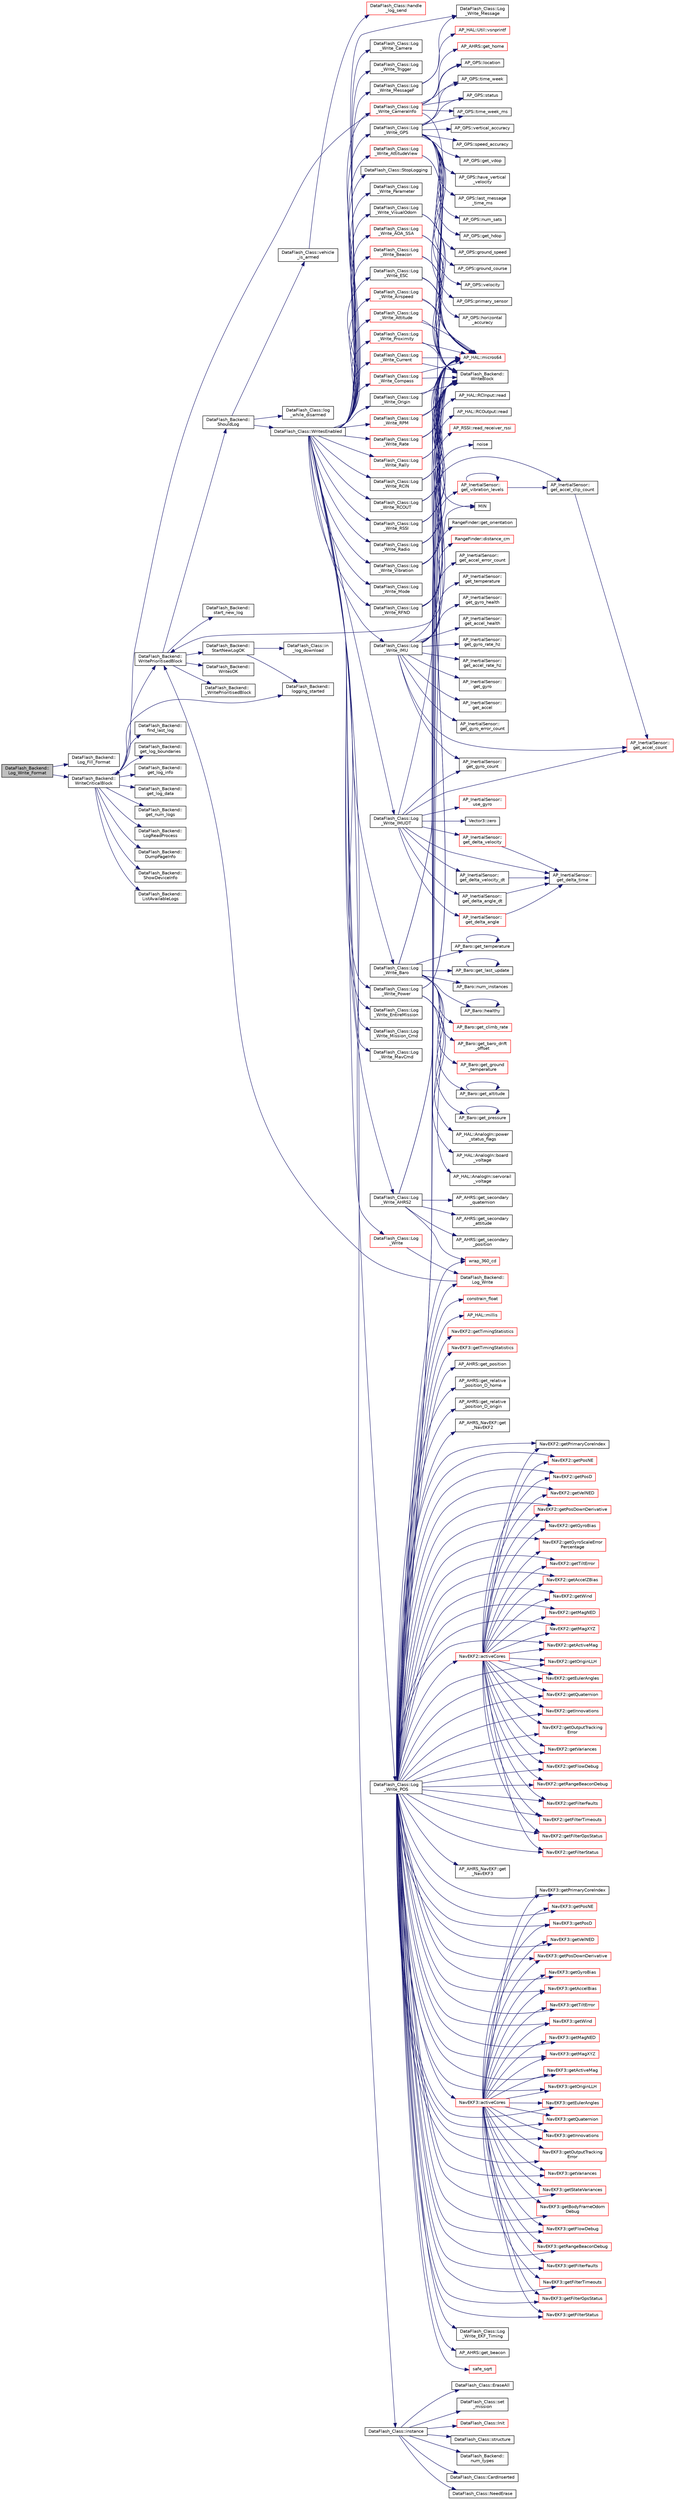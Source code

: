 digraph "DataFlash_Backend::Log_Write_Format"
{
 // INTERACTIVE_SVG=YES
  edge [fontname="Helvetica",fontsize="10",labelfontname="Helvetica",labelfontsize="10"];
  node [fontname="Helvetica",fontsize="10",shape=record];
  rankdir="LR";
  Node1 [label="DataFlash_Backend::\lLog_Write_Format",height=0.2,width=0.4,color="black", fillcolor="grey75", style="filled", fontcolor="black"];
  Node1 -> Node2 [color="midnightblue",fontsize="10",style="solid",fontname="Helvetica"];
  Node2 [label="DataFlash_Backend::\lLog_Fill_Format",height=0.2,width=0.4,color="black", fillcolor="white", style="filled",URL="$classDataFlash__Backend.html#a7078443c13464225a9368f782451ea1f"];
  Node1 -> Node3 [color="midnightblue",fontsize="10",style="solid",fontname="Helvetica"];
  Node3 [label="DataFlash_Backend::\lWriteCriticalBlock",height=0.2,width=0.4,color="black", fillcolor="white", style="filled",URL="$classDataFlash__Backend.html#a5be0a9e566b2b525659756204c3353b7"];
  Node3 -> Node4 [color="midnightblue",fontsize="10",style="solid",fontname="Helvetica"];
  Node4 [label="DataFlash_Backend::\lWritePrioritisedBlock",height=0.2,width=0.4,color="black", fillcolor="white", style="filled",URL="$classDataFlash__Backend.html#a70bd07e118265442caab0d742cb06abc"];
  Node4 -> Node5 [color="midnightblue",fontsize="10",style="solid",fontname="Helvetica"];
  Node5 [label="DataFlash_Backend::\lShouldLog",height=0.2,width=0.4,color="black", fillcolor="white", style="filled",URL="$classDataFlash__Backend.html#ae29c274eff677e46bb9e404656194789"];
  Node5 -> Node6 [color="midnightblue",fontsize="10",style="solid",fontname="Helvetica"];
  Node6 [label="DataFlash_Class::WritesEnabled",height=0.2,width=0.4,color="black", fillcolor="white", style="filled",URL="$classDataFlash__Class.html#a680528ccef337901407a125439e1f397"];
  Node6 -> Node7 [color="midnightblue",fontsize="10",style="solid",fontname="Helvetica"];
  Node7 [label="DataFlash_Class::StopLogging",height=0.2,width=0.4,color="black", fillcolor="white", style="filled",URL="$classDataFlash__Class.html#a538502933250cd0213a575101b1a127d"];
  Node6 -> Node8 [color="midnightblue",fontsize="10",style="solid",fontname="Helvetica"];
  Node8 [label="DataFlash_Class::Log\l_Write_Parameter",height=0.2,width=0.4,color="black", fillcolor="white", style="filled",URL="$classDataFlash__Class.html#a488ee9ba241f827fcb979dbccfdab76d"];
  Node6 -> Node9 [color="midnightblue",fontsize="10",style="solid",fontname="Helvetica"];
  Node9 [label="DataFlash_Class::Log\l_Write_GPS",height=0.2,width=0.4,color="black", fillcolor="white", style="filled",URL="$classDataFlash__Class.html#a8a9087dec83092f0ea67b6741ff9f32e"];
  Node9 -> Node10 [color="midnightblue",fontsize="10",style="solid",fontname="Helvetica"];
  Node10 [label="AP_HAL::micros64",height=0.2,width=0.4,color="red", fillcolor="white", style="filled",URL="$namespaceAP__HAL.html#a7aa0ce7625c9680e30ff4a99940907a5"];
  Node9 -> Node11 [color="midnightblue",fontsize="10",style="solid",fontname="Helvetica"];
  Node11 [label="AP_GPS::location",height=0.2,width=0.4,color="black", fillcolor="white", style="filled",URL="$classAP__GPS.html#a2ca8a9bad47faad1baeb09e124979022"];
  Node9 -> Node12 [color="midnightblue",fontsize="10",style="solid",fontname="Helvetica"];
  Node12 [label="AP_GPS::status",height=0.2,width=0.4,color="black", fillcolor="white", style="filled",URL="$classAP__GPS.html#a9093c8cf1d5a78ccd8677229bb314d37",tooltip="Query GPS status. "];
  Node9 -> Node13 [color="midnightblue",fontsize="10",style="solid",fontname="Helvetica"];
  Node13 [label="AP_GPS::time_week_ms",height=0.2,width=0.4,color="black", fillcolor="white", style="filled",URL="$classAP__GPS.html#a1a47dc3e414a9d83ff18fa849c538823"];
  Node9 -> Node14 [color="midnightblue",fontsize="10",style="solid",fontname="Helvetica"];
  Node14 [label="AP_GPS::time_week",height=0.2,width=0.4,color="black", fillcolor="white", style="filled",URL="$classAP__GPS.html#a0f232d5ff5d2e54ad7dc7a52ab16f207"];
  Node9 -> Node15 [color="midnightblue",fontsize="10",style="solid",fontname="Helvetica"];
  Node15 [label="AP_GPS::num_sats",height=0.2,width=0.4,color="black", fillcolor="white", style="filled",URL="$classAP__GPS.html#af74c8da8ab7394a33b0f0e64582d8648"];
  Node9 -> Node16 [color="midnightblue",fontsize="10",style="solid",fontname="Helvetica"];
  Node16 [label="AP_GPS::get_hdop",height=0.2,width=0.4,color="black", fillcolor="white", style="filled",URL="$classAP__GPS.html#ae70aabdca2602d0a8f12f3e7696b3c55"];
  Node9 -> Node17 [color="midnightblue",fontsize="10",style="solid",fontname="Helvetica"];
  Node17 [label="AP_GPS::ground_speed",height=0.2,width=0.4,color="black", fillcolor="white", style="filled",URL="$classAP__GPS.html#a426041563da447ec6e9cde1926a88fdb"];
  Node9 -> Node18 [color="midnightblue",fontsize="10",style="solid",fontname="Helvetica"];
  Node18 [label="AP_GPS::ground_course",height=0.2,width=0.4,color="black", fillcolor="white", style="filled",URL="$classAP__GPS.html#a5bff6fe60a8622eb35886fa413f9a249"];
  Node9 -> Node19 [color="midnightblue",fontsize="10",style="solid",fontname="Helvetica"];
  Node19 [label="AP_GPS::velocity",height=0.2,width=0.4,color="black", fillcolor="white", style="filled",URL="$classAP__GPS.html#a8b36acdc5098b3f77e28ec640b438fbd"];
  Node9 -> Node20 [color="midnightblue",fontsize="10",style="solid",fontname="Helvetica"];
  Node20 [label="AP_GPS::primary_sensor",height=0.2,width=0.4,color="black", fillcolor="white", style="filled",URL="$classAP__GPS.html#a8881e12793759a81dc52755a76d0cc98"];
  Node9 -> Node21 [color="midnightblue",fontsize="10",style="solid",fontname="Helvetica"];
  Node21 [label="DataFlash_Backend::\lWriteBlock",height=0.2,width=0.4,color="black", fillcolor="white", style="filled",URL="$classDataFlash__Backend.html#aed94b3ad1fd7333ddd7c2e20c3433d52"];
  Node21 -> Node4 [color="midnightblue",fontsize="10",style="solid",fontname="Helvetica"];
  Node9 -> Node22 [color="midnightblue",fontsize="10",style="solid",fontname="Helvetica"];
  Node22 [label="AP_GPS::horizontal\l_accuracy",height=0.2,width=0.4,color="black", fillcolor="white", style="filled",URL="$classAP__GPS.html#ab9667a2efe22a330232d6ba425c78364"];
  Node9 -> Node23 [color="midnightblue",fontsize="10",style="solid",fontname="Helvetica"];
  Node23 [label="AP_GPS::vertical_accuracy",height=0.2,width=0.4,color="black", fillcolor="white", style="filled",URL="$classAP__GPS.html#a8e6e1403d3e5d9856683739295a6b84f"];
  Node9 -> Node24 [color="midnightblue",fontsize="10",style="solid",fontname="Helvetica"];
  Node24 [label="AP_GPS::speed_accuracy",height=0.2,width=0.4,color="black", fillcolor="white", style="filled",URL="$classAP__GPS.html#ae23d76fc05fafc83e57d0c6a620b1567"];
  Node9 -> Node25 [color="midnightblue",fontsize="10",style="solid",fontname="Helvetica"];
  Node25 [label="AP_GPS::get_vdop",height=0.2,width=0.4,color="black", fillcolor="white", style="filled",URL="$classAP__GPS.html#a884e2d3e3896b651b56f2558475604ef"];
  Node9 -> Node26 [color="midnightblue",fontsize="10",style="solid",fontname="Helvetica"];
  Node26 [label="MIN",height=0.2,width=0.4,color="black", fillcolor="white", style="filled",URL="$AP__Math_8h.html#a6b187a3fa1e9f663e89175e7e8e213d6"];
  Node9 -> Node27 [color="midnightblue",fontsize="10",style="solid",fontname="Helvetica"];
  Node27 [label="AP_GPS::have_vertical\l_velocity",height=0.2,width=0.4,color="black", fillcolor="white", style="filled",URL="$classAP__GPS.html#ac7d2e0692095207a6ff19072dcac9ef6"];
  Node9 -> Node28 [color="midnightblue",fontsize="10",style="solid",fontname="Helvetica"];
  Node28 [label="AP_GPS::last_message\l_time_ms",height=0.2,width=0.4,color="black", fillcolor="white", style="filled",URL="$classAP__GPS.html#af701b15d8f8f1050e4acab57a867cf4b"];
  Node6 -> Node29 [color="midnightblue",fontsize="10",style="solid",fontname="Helvetica"];
  Node29 [label="DataFlash_Class::instance",height=0.2,width=0.4,color="black", fillcolor="white", style="filled",URL="$classDataFlash__Class.html#af898b7f68e05b5d2a6eaf53d2c178983"];
  Node29 -> Node30 [color="midnightblue",fontsize="10",style="solid",fontname="Helvetica"];
  Node30 [label="DataFlash_Class::set\l_mission",height=0.2,width=0.4,color="black", fillcolor="white", style="filled",URL="$classDataFlash__Class.html#a95bf3cac993c1ee326acc6447e99d875"];
  Node29 -> Node31 [color="midnightblue",fontsize="10",style="solid",fontname="Helvetica"];
  Node31 [label="DataFlash_Class::Init",height=0.2,width=0.4,color="red", fillcolor="white", style="filled",URL="$classDataFlash__Class.html#aabebe7ff9db07e2890274fceaa81b063"];
  Node29 -> Node32 [color="midnightblue",fontsize="10",style="solid",fontname="Helvetica"];
  Node32 [label="DataFlash_Class::structure",height=0.2,width=0.4,color="black", fillcolor="white", style="filled",URL="$classDataFlash__Class.html#a7ac0e748bbc5c6e72645bb6245257600"];
  Node29 -> Node33 [color="midnightblue",fontsize="10",style="solid",fontname="Helvetica"];
  Node33 [label="DataFlash_Backend::\lnum_types",height=0.2,width=0.4,color="black", fillcolor="white", style="filled",URL="$classDataFlash__Backend.html#a33e7a1703d68bd91ac6782bb10b209f8"];
  Node29 -> Node34 [color="midnightblue",fontsize="10",style="solid",fontname="Helvetica"];
  Node34 [label="DataFlash_Class::CardInserted",height=0.2,width=0.4,color="black", fillcolor="white", style="filled",URL="$classDataFlash__Class.html#a1d18bc15f196f1deb794f9ebd4878da8"];
  Node29 -> Node35 [color="midnightblue",fontsize="10",style="solid",fontname="Helvetica"];
  Node35 [label="DataFlash_Class::NeedErase",height=0.2,width=0.4,color="black", fillcolor="white", style="filled",URL="$classDataFlash__Class.html#a803c6dd673a2eaac58eea2012e57ea17"];
  Node29 -> Node36 [color="midnightblue",fontsize="10",style="solid",fontname="Helvetica"];
  Node36 [label="DataFlash_Class::EraseAll",height=0.2,width=0.4,color="black", fillcolor="white", style="filled",URL="$classDataFlash__Class.html#a53a4a975a3813e9f58ddaaa3b5865a4a"];
  Node6 -> Node37 [color="midnightblue",fontsize="10",style="solid",fontname="Helvetica"];
  Node37 [label="DataFlash_Class::Log\l_Write_RFND",height=0.2,width=0.4,color="black", fillcolor="white", style="filled",URL="$classDataFlash__Class.html#af0a21d8a256a8e1e6f9da5566cc5a168"];
  Node37 -> Node10 [color="midnightblue",fontsize="10",style="solid",fontname="Helvetica"];
  Node37 -> Node38 [color="midnightblue",fontsize="10",style="solid",fontname="Helvetica"];
  Node38 [label="RangeFinder::distance_cm",height=0.2,width=0.4,color="red", fillcolor="white", style="filled",URL="$classRangeFinder.html#a451a7507d534024c72faa2d1b734cb3c"];
  Node37 -> Node39 [color="midnightblue",fontsize="10",style="solid",fontname="Helvetica"];
  Node39 [label="RangeFinder::get_orientation",height=0.2,width=0.4,color="black", fillcolor="white", style="filled",URL="$classRangeFinder.html#a8726073396e842beb10cd0b851fa5521"];
  Node37 -> Node21 [color="midnightblue",fontsize="10",style="solid",fontname="Helvetica"];
  Node6 -> Node40 [color="midnightblue",fontsize="10",style="solid",fontname="Helvetica"];
  Node40 [label="DataFlash_Class::Log\l_Write_IMU",height=0.2,width=0.4,color="black", fillcolor="white", style="filled",URL="$classDataFlash__Class.html#a805d766e5347af5349e0979a2a07e452"];
  Node40 -> Node10 [color="midnightblue",fontsize="10",style="solid",fontname="Helvetica"];
  Node40 -> Node41 [color="midnightblue",fontsize="10",style="solid",fontname="Helvetica"];
  Node41 [label="AP_InertialSensor::\lget_gyro",height=0.2,width=0.4,color="black", fillcolor="white", style="filled",URL="$classAP__InertialSensor.html#a6df2d8ad956d4f375bdee541102f16af"];
  Node40 -> Node42 [color="midnightblue",fontsize="10",style="solid",fontname="Helvetica"];
  Node42 [label="AP_InertialSensor::\lget_accel",height=0.2,width=0.4,color="black", fillcolor="white", style="filled",URL="$classAP__InertialSensor.html#a0f63a4a0e6fc84d6ab9519bc4b254055"];
  Node40 -> Node43 [color="midnightblue",fontsize="10",style="solid",fontname="Helvetica"];
  Node43 [label="AP_InertialSensor::\lget_gyro_error_count",height=0.2,width=0.4,color="black", fillcolor="white", style="filled",URL="$classAP__InertialSensor.html#a0208b9ee617055ef5fccf3547fa79400"];
  Node40 -> Node44 [color="midnightblue",fontsize="10",style="solid",fontname="Helvetica"];
  Node44 [label="AP_InertialSensor::\lget_accel_error_count",height=0.2,width=0.4,color="black", fillcolor="white", style="filled",URL="$classAP__InertialSensor.html#a51a3b3e542f07bbbaea85df6f7c653bf"];
  Node40 -> Node45 [color="midnightblue",fontsize="10",style="solid",fontname="Helvetica"];
  Node45 [label="AP_InertialSensor::\lget_temperature",height=0.2,width=0.4,color="black", fillcolor="white", style="filled",URL="$classAP__InertialSensor.html#a837904ff9797073addb51f20cfefef19"];
  Node40 -> Node46 [color="midnightblue",fontsize="10",style="solid",fontname="Helvetica"];
  Node46 [label="AP_InertialSensor::\lget_gyro_health",height=0.2,width=0.4,color="black", fillcolor="white", style="filled",URL="$classAP__InertialSensor.html#abc8c1aea2c3bc58a05d8d9832a9d1194"];
  Node40 -> Node47 [color="midnightblue",fontsize="10",style="solid",fontname="Helvetica"];
  Node47 [label="AP_InertialSensor::\lget_accel_health",height=0.2,width=0.4,color="black", fillcolor="white", style="filled",URL="$classAP__InertialSensor.html#a2044e7b3804c73b4c393d3988351a96e"];
  Node40 -> Node48 [color="midnightblue",fontsize="10",style="solid",fontname="Helvetica"];
  Node48 [label="AP_InertialSensor::\lget_gyro_rate_hz",height=0.2,width=0.4,color="black", fillcolor="white", style="filled",URL="$classAP__InertialSensor.html#a72fab33b51df58de4d58450a30575522"];
  Node40 -> Node49 [color="midnightblue",fontsize="10",style="solid",fontname="Helvetica"];
  Node49 [label="AP_InertialSensor::\lget_accel_rate_hz",height=0.2,width=0.4,color="black", fillcolor="white", style="filled",URL="$classAP__InertialSensor.html#afa9b1004c306ba221deba79866d3388a"];
  Node40 -> Node21 [color="midnightblue",fontsize="10",style="solid",fontname="Helvetica"];
  Node40 -> Node50 [color="midnightblue",fontsize="10",style="solid",fontname="Helvetica"];
  Node50 [label="AP_InertialSensor::\lget_gyro_count",height=0.2,width=0.4,color="black", fillcolor="white", style="filled",URL="$classAP__InertialSensor.html#aef7fac4fe6ae817ed325f9e35735e94d"];
  Node40 -> Node51 [color="midnightblue",fontsize="10",style="solid",fontname="Helvetica"];
  Node51 [label="AP_InertialSensor::\lget_accel_count",height=0.2,width=0.4,color="red", fillcolor="white", style="filled",URL="$classAP__InertialSensor.html#ac57331a5046d45016ef900726e1be2fb"];
  Node6 -> Node52 [color="midnightblue",fontsize="10",style="solid",fontname="Helvetica"];
  Node52 [label="DataFlash_Class::Log\l_Write_IMUDT",height=0.2,width=0.4,color="black", fillcolor="white", style="filled",URL="$classDataFlash__Class.html#a5835f10f0f4c71618a3793d582b3a52a"];
  Node52 -> Node53 [color="midnightblue",fontsize="10",style="solid",fontname="Helvetica"];
  Node53 [label="AP_InertialSensor::\lget_delta_time",height=0.2,width=0.4,color="black", fillcolor="white", style="filled",URL="$classAP__InertialSensor.html#a7091792f55b39778157617b5e38e6075"];
  Node52 -> Node54 [color="midnightblue",fontsize="10",style="solid",fontname="Helvetica"];
  Node54 [label="AP_InertialSensor::\lget_delta_velocity_dt",height=0.2,width=0.4,color="black", fillcolor="white", style="filled",URL="$classAP__InertialSensor.html#ad22e8ed9b13a093d5cf3a2a420522b3b"];
  Node54 -> Node53 [color="midnightblue",fontsize="10",style="solid",fontname="Helvetica"];
  Node52 -> Node55 [color="midnightblue",fontsize="10",style="solid",fontname="Helvetica"];
  Node55 [label="AP_InertialSensor::\lget_delta_angle_dt",height=0.2,width=0.4,color="black", fillcolor="white", style="filled",URL="$classAP__InertialSensor.html#aa0f163df261837af5bfe71c3ad0cee6c"];
  Node55 -> Node53 [color="midnightblue",fontsize="10",style="solid",fontname="Helvetica"];
  Node52 -> Node56 [color="midnightblue",fontsize="10",style="solid",fontname="Helvetica"];
  Node56 [label="AP_InertialSensor::\lget_delta_angle",height=0.2,width=0.4,color="red", fillcolor="white", style="filled",URL="$classAP__InertialSensor.html#a3be069418436a7fc7a9f87c2b8b34730"];
  Node56 -> Node53 [color="midnightblue",fontsize="10",style="solid",fontname="Helvetica"];
  Node52 -> Node57 [color="midnightblue",fontsize="10",style="solid",fontname="Helvetica"];
  Node57 [label="AP_InertialSensor::\lget_delta_velocity",height=0.2,width=0.4,color="red", fillcolor="white", style="filled",URL="$classAP__InertialSensor.html#ae29959984a5cbda37ebfce599f89ef73"];
  Node57 -> Node53 [color="midnightblue",fontsize="10",style="solid",fontname="Helvetica"];
  Node52 -> Node21 [color="midnightblue",fontsize="10",style="solid",fontname="Helvetica"];
  Node52 -> Node50 [color="midnightblue",fontsize="10",style="solid",fontname="Helvetica"];
  Node52 -> Node51 [color="midnightblue",fontsize="10",style="solid",fontname="Helvetica"];
  Node52 -> Node58 [color="midnightblue",fontsize="10",style="solid",fontname="Helvetica"];
  Node58 [label="AP_InertialSensor::\luse_gyro",height=0.2,width=0.4,color="red", fillcolor="white", style="filled",URL="$classAP__InertialSensor.html#a9e282c96973585fd9d22973a751fdf03"];
  Node52 -> Node59 [color="midnightblue",fontsize="10",style="solid",fontname="Helvetica"];
  Node59 [label="Vector3::zero",height=0.2,width=0.4,color="black", fillcolor="white", style="filled",URL="$classVector3.html#adf1769d5ee5df2f8585df2f540fa5efe"];
  Node6 -> Node60 [color="midnightblue",fontsize="10",style="solid",fontname="Helvetica"];
  Node60 [label="DataFlash_Class::Log\l_Write_Vibration",height=0.2,width=0.4,color="black", fillcolor="white", style="filled",URL="$classDataFlash__Class.html#af3e28f802f9d4f6be01a5283ada628fe"];
  Node60 -> Node10 [color="midnightblue",fontsize="10",style="solid",fontname="Helvetica"];
  Node60 -> Node61 [color="midnightblue",fontsize="10",style="solid",fontname="Helvetica"];
  Node61 [label="AP_InertialSensor::\lget_vibration_levels",height=0.2,width=0.4,color="red", fillcolor="white", style="filled",URL="$classAP__InertialSensor.html#aa781aa6c6244eac9da3f144cb81b3213"];
  Node61 -> Node61 [color="midnightblue",fontsize="10",style="solid",fontname="Helvetica"];
  Node61 -> Node62 [color="midnightblue",fontsize="10",style="solid",fontname="Helvetica"];
  Node62 [label="AP_InertialSensor::\lget_accel_clip_count",height=0.2,width=0.4,color="black", fillcolor="white", style="filled",URL="$classAP__InertialSensor.html#aa670f13835339cc000af447c6be5c4b1"];
  Node62 -> Node51 [color="midnightblue",fontsize="10",style="solid",fontname="Helvetica"];
  Node60 -> Node62 [color="midnightblue",fontsize="10",style="solid",fontname="Helvetica"];
  Node60 -> Node21 [color="midnightblue",fontsize="10",style="solid",fontname="Helvetica"];
  Node6 -> Node63 [color="midnightblue",fontsize="10",style="solid",fontname="Helvetica"];
  Node63 [label="DataFlash_Class::Log\l_Write_RCIN",height=0.2,width=0.4,color="black", fillcolor="white", style="filled",URL="$classDataFlash__Class.html#ae3cb0f9ab8db6bcced3f504a2a767081"];
  Node63 -> Node10 [color="midnightblue",fontsize="10",style="solid",fontname="Helvetica"];
  Node63 -> Node64 [color="midnightblue",fontsize="10",style="solid",fontname="Helvetica"];
  Node64 [label="AP_HAL::RCInput::read",height=0.2,width=0.4,color="black", fillcolor="white", style="filled",URL="$classAP__HAL_1_1RCInput.html#a078fd7e6d2e6a899009ec674a8e03498"];
  Node63 -> Node21 [color="midnightblue",fontsize="10",style="solid",fontname="Helvetica"];
  Node6 -> Node65 [color="midnightblue",fontsize="10",style="solid",fontname="Helvetica"];
  Node65 [label="DataFlash_Class::Log\l_Write_RCOUT",height=0.2,width=0.4,color="black", fillcolor="white", style="filled",URL="$classDataFlash__Class.html#a365196ae7546b5065934ffbdb91066e5"];
  Node65 -> Node10 [color="midnightblue",fontsize="10",style="solid",fontname="Helvetica"];
  Node65 -> Node66 [color="midnightblue",fontsize="10",style="solid",fontname="Helvetica"];
  Node66 [label="AP_HAL::RCOutput::read",height=0.2,width=0.4,color="black", fillcolor="white", style="filled",URL="$classAP__HAL_1_1RCOutput.html#a420a3b2ebf1216aa2dea1563225bb70f"];
  Node65 -> Node21 [color="midnightblue",fontsize="10",style="solid",fontname="Helvetica"];
  Node6 -> Node67 [color="midnightblue",fontsize="10",style="solid",fontname="Helvetica"];
  Node67 [label="DataFlash_Class::Log\l_Write_RSSI",height=0.2,width=0.4,color="black", fillcolor="white", style="filled",URL="$classDataFlash__Class.html#ab89b9493bafe090db104589de9bc100c"];
  Node67 -> Node10 [color="midnightblue",fontsize="10",style="solid",fontname="Helvetica"];
  Node67 -> Node68 [color="midnightblue",fontsize="10",style="solid",fontname="Helvetica"];
  Node68 [label="AP_RSSI::read_receiver_rssi",height=0.2,width=0.4,color="red", fillcolor="white", style="filled",URL="$classAP__RSSI.html#aaf433294279d2da28157c6036faee2fa"];
  Node67 -> Node21 [color="midnightblue",fontsize="10",style="solid",fontname="Helvetica"];
  Node6 -> Node69 [color="midnightblue",fontsize="10",style="solid",fontname="Helvetica"];
  Node69 [label="DataFlash_Class::Log\l_Write_Baro",height=0.2,width=0.4,color="black", fillcolor="white", style="filled",URL="$classDataFlash__Class.html#a4a12c2f2025e0a63d6ec85602857d0cb"];
  Node69 -> Node10 [color="midnightblue",fontsize="10",style="solid",fontname="Helvetica"];
  Node69 -> Node70 [color="midnightblue",fontsize="10",style="solid",fontname="Helvetica"];
  Node70 [label="AP_Baro::get_climb_rate",height=0.2,width=0.4,color="red", fillcolor="white", style="filled",URL="$classAP__Baro.html#afd63ca7ecadb313c2217bd9f7e6a7b42"];
  Node69 -> Node71 [color="midnightblue",fontsize="10",style="solid",fontname="Helvetica"];
  Node71 [label="AP_Baro::get_baro_drift\l_offset",height=0.2,width=0.4,color="red", fillcolor="white", style="filled",URL="$classAP__Baro.html#a79bff5f0fdc6e8f6f0f801e829179ad7"];
  Node69 -> Node72 [color="midnightblue",fontsize="10",style="solid",fontname="Helvetica"];
  Node72 [label="AP_Baro::get_ground\l_temperature",height=0.2,width=0.4,color="red", fillcolor="white", style="filled",URL="$classAP__Baro.html#a56e804f0994a7fa0bb295735002c928e"];
  Node69 -> Node73 [color="midnightblue",fontsize="10",style="solid",fontname="Helvetica"];
  Node73 [label="AP_Baro::get_altitude",height=0.2,width=0.4,color="black", fillcolor="white", style="filled",URL="$classAP__Baro.html#a984b4dbc11e276e832467253590da933"];
  Node73 -> Node73 [color="midnightblue",fontsize="10",style="solid",fontname="Helvetica"];
  Node69 -> Node74 [color="midnightblue",fontsize="10",style="solid",fontname="Helvetica"];
  Node74 [label="AP_Baro::get_pressure",height=0.2,width=0.4,color="black", fillcolor="white", style="filled",URL="$classAP__Baro.html#aafa0e900262503f0ba84d4cadcf888d7"];
  Node74 -> Node74 [color="midnightblue",fontsize="10",style="solid",fontname="Helvetica"];
  Node69 -> Node75 [color="midnightblue",fontsize="10",style="solid",fontname="Helvetica"];
  Node75 [label="AP_Baro::get_temperature",height=0.2,width=0.4,color="black", fillcolor="white", style="filled",URL="$classAP__Baro.html#a08986d0a15b5b74601f505c9ffb258c2"];
  Node75 -> Node75 [color="midnightblue",fontsize="10",style="solid",fontname="Helvetica"];
  Node69 -> Node76 [color="midnightblue",fontsize="10",style="solid",fontname="Helvetica"];
  Node76 [label="AP_Baro::get_last_update",height=0.2,width=0.4,color="black", fillcolor="white", style="filled",URL="$classAP__Baro.html#aae5b3ae28aca807eb20b722a04685061"];
  Node76 -> Node76 [color="midnightblue",fontsize="10",style="solid",fontname="Helvetica"];
  Node69 -> Node21 [color="midnightblue",fontsize="10",style="solid",fontname="Helvetica"];
  Node69 -> Node77 [color="midnightblue",fontsize="10",style="solid",fontname="Helvetica"];
  Node77 [label="AP_Baro::num_instances",height=0.2,width=0.4,color="black", fillcolor="white", style="filled",URL="$classAP__Baro.html#a1f7196f34a53cd91adbf7f905c7f7244"];
  Node69 -> Node78 [color="midnightblue",fontsize="10",style="solid",fontname="Helvetica"];
  Node78 [label="AP_Baro::healthy",height=0.2,width=0.4,color="black", fillcolor="white", style="filled",URL="$classAP__Baro.html#afdb3b202976bb59dfcc20e6d799029e0"];
  Node78 -> Node78 [color="midnightblue",fontsize="10",style="solid",fontname="Helvetica"];
  Node6 -> Node79 [color="midnightblue",fontsize="10",style="solid",fontname="Helvetica"];
  Node79 [label="DataFlash_Class::Log\l_Write_Power",height=0.2,width=0.4,color="black", fillcolor="white", style="filled",URL="$classDataFlash__Class.html#a0244745bcbf21252169dbca26be44557"];
  Node79 -> Node10 [color="midnightblue",fontsize="10",style="solid",fontname="Helvetica"];
  Node79 -> Node80 [color="midnightblue",fontsize="10",style="solid",fontname="Helvetica"];
  Node80 [label="AP_HAL::AnalogIn::board\l_voltage",height=0.2,width=0.4,color="black", fillcolor="white", style="filled",URL="$classAP__HAL_1_1AnalogIn.html#a84c87bc57f06182afc85725cafe22698"];
  Node79 -> Node81 [color="midnightblue",fontsize="10",style="solid",fontname="Helvetica"];
  Node81 [label="AP_HAL::AnalogIn::servorail\l_voltage",height=0.2,width=0.4,color="black", fillcolor="white", style="filled",URL="$classAP__HAL_1_1AnalogIn.html#aec5bbeb075072b2cc35d2301236c7f45"];
  Node79 -> Node82 [color="midnightblue",fontsize="10",style="solid",fontname="Helvetica"];
  Node82 [label="AP_HAL::AnalogIn::power\l_status_flags",height=0.2,width=0.4,color="black", fillcolor="white", style="filled",URL="$classAP__HAL_1_1AnalogIn.html#ab607b3cdb6819195a05f728589ffaf29"];
  Node79 -> Node21 [color="midnightblue",fontsize="10",style="solid",fontname="Helvetica"];
  Node6 -> Node83 [color="midnightblue",fontsize="10",style="solid",fontname="Helvetica"];
  Node83 [label="DataFlash_Class::Log\l_Write_AHRS2",height=0.2,width=0.4,color="black", fillcolor="white", style="filled",URL="$classDataFlash__Class.html#ad81bca014959c6b0a6714ea0d83c409f"];
  Node83 -> Node84 [color="midnightblue",fontsize="10",style="solid",fontname="Helvetica"];
  Node84 [label="AP_AHRS::get_secondary\l_attitude",height=0.2,width=0.4,color="black", fillcolor="white", style="filled",URL="$classAP__AHRS.html#ab58e7d00d7e434949abca436144b58e4"];
  Node83 -> Node85 [color="midnightblue",fontsize="10",style="solid",fontname="Helvetica"];
  Node85 [label="AP_AHRS::get_secondary\l_position",height=0.2,width=0.4,color="black", fillcolor="white", style="filled",URL="$classAP__AHRS.html#aec9ab602135d16cd05aa0376842d2779"];
  Node83 -> Node86 [color="midnightblue",fontsize="10",style="solid",fontname="Helvetica"];
  Node86 [label="AP_AHRS::get_secondary\l_quaternion",height=0.2,width=0.4,color="black", fillcolor="white", style="filled",URL="$classAP__AHRS.html#adb89959d03d2917f5d12365f1c60f013"];
  Node83 -> Node10 [color="midnightblue",fontsize="10",style="solid",fontname="Helvetica"];
  Node83 -> Node87 [color="midnightblue",fontsize="10",style="solid",fontname="Helvetica"];
  Node87 [label="wrap_360_cd",height=0.2,width=0.4,color="red", fillcolor="white", style="filled",URL="$AP__Math_8cpp.html#a7be6cecc012fbd1984f4c6c19ffd6997"];
  Node83 -> Node21 [color="midnightblue",fontsize="10",style="solid",fontname="Helvetica"];
  Node6 -> Node88 [color="midnightblue",fontsize="10",style="solid",fontname="Helvetica"];
  Node88 [label="DataFlash_Class::Log\l_Write_POS",height=0.2,width=0.4,color="black", fillcolor="white", style="filled",URL="$classDataFlash__Class.html#a46e58faaa53c44516433f6bb7bde4163"];
  Node88 -> Node89 [color="midnightblue",fontsize="10",style="solid",fontname="Helvetica"];
  Node89 [label="AP_AHRS::get_position",height=0.2,width=0.4,color="black", fillcolor="white", style="filled",URL="$classAP__AHRS.html#a861802533d7f8a91efc39425ac9c724f"];
  Node88 -> Node90 [color="midnightblue",fontsize="10",style="solid",fontname="Helvetica"];
  Node90 [label="AP_AHRS::get_relative\l_position_D_home",height=0.2,width=0.4,color="black", fillcolor="white", style="filled",URL="$classAP__AHRS.html#a6573f5db06887fb66661ecb18e03ec3f"];
  Node88 -> Node10 [color="midnightblue",fontsize="10",style="solid",fontname="Helvetica"];
  Node88 -> Node91 [color="midnightblue",fontsize="10",style="solid",fontname="Helvetica"];
  Node91 [label="AP_AHRS::get_relative\l_position_D_origin",height=0.2,width=0.4,color="black", fillcolor="white", style="filled",URL="$classAP__AHRS.html#a7bb6ba1d4bb531e1ca4d1a75b9ae1027"];
  Node88 -> Node21 [color="midnightblue",fontsize="10",style="solid",fontname="Helvetica"];
  Node88 -> Node92 [color="midnightblue",fontsize="10",style="solid",fontname="Helvetica"];
  Node92 [label="AP_AHRS_NavEKF::get\l_NavEKF2",height=0.2,width=0.4,color="black", fillcolor="white", style="filled",URL="$classAP__AHRS__NavEKF.html#a0e711184b609f06fc54ef26b55e091df"];
  Node88 -> Node93 [color="midnightblue",fontsize="10",style="solid",fontname="Helvetica"];
  Node93 [label="NavEKF2::activeCores",height=0.2,width=0.4,color="red", fillcolor="white", style="filled",URL="$classNavEKF2.html#ab18af2714c15fcf190493c01e2a28c73"];
  Node93 -> Node94 [color="midnightblue",fontsize="10",style="solid",fontname="Helvetica"];
  Node94 [label="NavEKF2::getPrimaryCoreIndex",height=0.2,width=0.4,color="black", fillcolor="white", style="filled",URL="$classNavEKF2.html#afab73b19f47bee487fae422d30f26343"];
  Node93 -> Node95 [color="midnightblue",fontsize="10",style="solid",fontname="Helvetica"];
  Node95 [label="NavEKF2::getPosNE",height=0.2,width=0.4,color="red", fillcolor="white", style="filled",URL="$classNavEKF2.html#a16682c6a2edc6c3cfa02f9eef5be9781"];
  Node93 -> Node96 [color="midnightblue",fontsize="10",style="solid",fontname="Helvetica"];
  Node96 [label="NavEKF2::getPosD",height=0.2,width=0.4,color="red", fillcolor="white", style="filled",URL="$classNavEKF2.html#ad90285ebc4c7ca7867be55a6514b0bfa"];
  Node93 -> Node97 [color="midnightblue",fontsize="10",style="solid",fontname="Helvetica"];
  Node97 [label="NavEKF2::getVelNED",height=0.2,width=0.4,color="red", fillcolor="white", style="filled",URL="$classNavEKF2.html#a58f7f42aac73c0c8c024431206b14d83"];
  Node93 -> Node98 [color="midnightblue",fontsize="10",style="solid",fontname="Helvetica"];
  Node98 [label="NavEKF2::getPosDownDerivative",height=0.2,width=0.4,color="red", fillcolor="white", style="filled",URL="$classNavEKF2.html#a6229eb9ef919d4eb7ea6c421f1cfc36e"];
  Node93 -> Node99 [color="midnightblue",fontsize="10",style="solid",fontname="Helvetica"];
  Node99 [label="NavEKF2::getGyroBias",height=0.2,width=0.4,color="red", fillcolor="white", style="filled",URL="$classNavEKF2.html#a56f0085fc519aa986b04fd2cf09ed25e"];
  Node93 -> Node100 [color="midnightblue",fontsize="10",style="solid",fontname="Helvetica"];
  Node100 [label="NavEKF2::getGyroScaleError\lPercentage",height=0.2,width=0.4,color="red", fillcolor="white", style="filled",URL="$classNavEKF2.html#a0e49c1617cc78b90b6243ed508f9fcce"];
  Node93 -> Node101 [color="midnightblue",fontsize="10",style="solid",fontname="Helvetica"];
  Node101 [label="NavEKF2::getTiltError",height=0.2,width=0.4,color="red", fillcolor="white", style="filled",URL="$classNavEKF2.html#a4a7f14fc81b4001b52f1bee1adf438a7"];
  Node93 -> Node102 [color="midnightblue",fontsize="10",style="solid",fontname="Helvetica"];
  Node102 [label="NavEKF2::getAccelZBias",height=0.2,width=0.4,color="red", fillcolor="white", style="filled",URL="$classNavEKF2.html#ad5d377870488b3291accdbebc5eeef8f"];
  Node93 -> Node103 [color="midnightblue",fontsize="10",style="solid",fontname="Helvetica"];
  Node103 [label="NavEKF2::getWind",height=0.2,width=0.4,color="red", fillcolor="white", style="filled",URL="$classNavEKF2.html#a026de346584f4c318c722e6c03b1d07a"];
  Node93 -> Node104 [color="midnightblue",fontsize="10",style="solid",fontname="Helvetica"];
  Node104 [label="NavEKF2::getMagNED",height=0.2,width=0.4,color="red", fillcolor="white", style="filled",URL="$classNavEKF2.html#ad0579e6fa97a5ab18d720e4ed9fb53e2"];
  Node93 -> Node105 [color="midnightblue",fontsize="10",style="solid",fontname="Helvetica"];
  Node105 [label="NavEKF2::getMagXYZ",height=0.2,width=0.4,color="red", fillcolor="white", style="filled",URL="$classNavEKF2.html#a9c0a90c87c90740026c7d5020a4fde19"];
  Node93 -> Node106 [color="midnightblue",fontsize="10",style="solid",fontname="Helvetica"];
  Node106 [label="NavEKF2::getActiveMag",height=0.2,width=0.4,color="red", fillcolor="white", style="filled",URL="$classNavEKF2.html#ae2aa67888e2420e7f8ccdbf3dbb7e1de"];
  Node93 -> Node107 [color="midnightblue",fontsize="10",style="solid",fontname="Helvetica"];
  Node107 [label="NavEKF2::getOriginLLH",height=0.2,width=0.4,color="red", fillcolor="white", style="filled",URL="$classNavEKF2.html#a3ca4f95954622760541df4ee9bf1b12c"];
  Node93 -> Node108 [color="midnightblue",fontsize="10",style="solid",fontname="Helvetica"];
  Node108 [label="NavEKF2::getEulerAngles",height=0.2,width=0.4,color="red", fillcolor="white", style="filled",URL="$classNavEKF2.html#a858ab65324897c262c5aa0bf602567d3"];
  Node93 -> Node109 [color="midnightblue",fontsize="10",style="solid",fontname="Helvetica"];
  Node109 [label="NavEKF2::getQuaternion",height=0.2,width=0.4,color="red", fillcolor="white", style="filled",URL="$classNavEKF2.html#af6e0b761da4675d5499d667fa25bec06"];
  Node93 -> Node110 [color="midnightblue",fontsize="10",style="solid",fontname="Helvetica"];
  Node110 [label="NavEKF2::getInnovations",height=0.2,width=0.4,color="red", fillcolor="white", style="filled",URL="$classNavEKF2.html#aa009f588d11bca7a730e3e15194670ed"];
  Node93 -> Node111 [color="midnightblue",fontsize="10",style="solid",fontname="Helvetica"];
  Node111 [label="NavEKF2::getOutputTracking\lError",height=0.2,width=0.4,color="red", fillcolor="white", style="filled",URL="$classNavEKF2.html#ad55569b6a7bdbcf8ae84bc440669b634"];
  Node93 -> Node112 [color="midnightblue",fontsize="10",style="solid",fontname="Helvetica"];
  Node112 [label="NavEKF2::getVariances",height=0.2,width=0.4,color="red", fillcolor="white", style="filled",URL="$classNavEKF2.html#a872fc177467099722a3290b1d85a18e7"];
  Node93 -> Node113 [color="midnightblue",fontsize="10",style="solid",fontname="Helvetica"];
  Node113 [label="NavEKF2::getFlowDebug",height=0.2,width=0.4,color="red", fillcolor="white", style="filled",URL="$classNavEKF2.html#a33cd11b284c0800991b1064b3825e2b1"];
  Node93 -> Node114 [color="midnightblue",fontsize="10",style="solid",fontname="Helvetica"];
  Node114 [label="NavEKF2::getRangeBeaconDebug",height=0.2,width=0.4,color="red", fillcolor="white", style="filled",URL="$classNavEKF2.html#a47d80d0a8b5e4e48f4a5a9fac458a40b"];
  Node93 -> Node115 [color="midnightblue",fontsize="10",style="solid",fontname="Helvetica"];
  Node115 [label="NavEKF2::getFilterFaults",height=0.2,width=0.4,color="red", fillcolor="white", style="filled",URL="$classNavEKF2.html#a5487438f423c678c7c380afec90bd110"];
  Node93 -> Node116 [color="midnightblue",fontsize="10",style="solid",fontname="Helvetica"];
  Node116 [label="NavEKF2::getFilterTimeouts",height=0.2,width=0.4,color="red", fillcolor="white", style="filled",URL="$classNavEKF2.html#a06204ae54b2c1ed35fa95be246cc13ae"];
  Node93 -> Node117 [color="midnightblue",fontsize="10",style="solid",fontname="Helvetica"];
  Node117 [label="NavEKF2::getFilterGpsStatus",height=0.2,width=0.4,color="red", fillcolor="white", style="filled",URL="$classNavEKF2.html#a864e894266e9674d06a10e2b23acdd96"];
  Node93 -> Node118 [color="midnightblue",fontsize="10",style="solid",fontname="Helvetica"];
  Node118 [label="NavEKF2::getFilterStatus",height=0.2,width=0.4,color="red", fillcolor="white", style="filled",URL="$classNavEKF2.html#a6610c805914973387b9f6d50546ad9f9"];
  Node88 -> Node119 [color="midnightblue",fontsize="10",style="solid",fontname="Helvetica"];
  Node119 [label="AP_AHRS_NavEKF::get\l_NavEKF3",height=0.2,width=0.4,color="black", fillcolor="white", style="filled",URL="$classAP__AHRS__NavEKF.html#ad7f83e300e2e2275671e86054517b28e"];
  Node88 -> Node120 [color="midnightblue",fontsize="10",style="solid",fontname="Helvetica"];
  Node120 [label="NavEKF3::activeCores",height=0.2,width=0.4,color="red", fillcolor="white", style="filled",URL="$classNavEKF3.html#a3e1f50ad977a17222fcd7a6851b0f2ec"];
  Node120 -> Node121 [color="midnightblue",fontsize="10",style="solid",fontname="Helvetica"];
  Node121 [label="NavEKF3::getPrimaryCoreIndex",height=0.2,width=0.4,color="black", fillcolor="white", style="filled",URL="$classNavEKF3.html#a71a4a913aafe41303ffd7a15408825d4"];
  Node120 -> Node122 [color="midnightblue",fontsize="10",style="solid",fontname="Helvetica"];
  Node122 [label="NavEKF3::getPosNE",height=0.2,width=0.4,color="red", fillcolor="white", style="filled",URL="$classNavEKF3.html#a77e032eb6ff162f84d326f5a083b3a21"];
  Node120 -> Node123 [color="midnightblue",fontsize="10",style="solid",fontname="Helvetica"];
  Node123 [label="NavEKF3::getPosD",height=0.2,width=0.4,color="red", fillcolor="white", style="filled",URL="$classNavEKF3.html#a7a1cbc96735534f3baf1e68218156076"];
  Node120 -> Node124 [color="midnightblue",fontsize="10",style="solid",fontname="Helvetica"];
  Node124 [label="NavEKF3::getVelNED",height=0.2,width=0.4,color="red", fillcolor="white", style="filled",URL="$classNavEKF3.html#a5b7eef379fb98c18080c89e5fa24e21c"];
  Node120 -> Node125 [color="midnightblue",fontsize="10",style="solid",fontname="Helvetica"];
  Node125 [label="NavEKF3::getPosDownDerivative",height=0.2,width=0.4,color="red", fillcolor="white", style="filled",URL="$classNavEKF3.html#a32ac87c6b871b04e5c9cb7e4b171786f"];
  Node120 -> Node126 [color="midnightblue",fontsize="10",style="solid",fontname="Helvetica"];
  Node126 [label="NavEKF3::getGyroBias",height=0.2,width=0.4,color="red", fillcolor="white", style="filled",URL="$classNavEKF3.html#ad70a2e407bb322b2eb0ff549e4b0eb7f"];
  Node120 -> Node127 [color="midnightblue",fontsize="10",style="solid",fontname="Helvetica"];
  Node127 [label="NavEKF3::getAccelBias",height=0.2,width=0.4,color="red", fillcolor="white", style="filled",URL="$classNavEKF3.html#ac13c787e70d7fc07c3deec9e60e39e92"];
  Node120 -> Node128 [color="midnightblue",fontsize="10",style="solid",fontname="Helvetica"];
  Node128 [label="NavEKF3::getTiltError",height=0.2,width=0.4,color="red", fillcolor="white", style="filled",URL="$classNavEKF3.html#adeab4a6e7a49e2efd9abfe7373b8bc4f"];
  Node120 -> Node129 [color="midnightblue",fontsize="10",style="solid",fontname="Helvetica"];
  Node129 [label="NavEKF3::getWind",height=0.2,width=0.4,color="red", fillcolor="white", style="filled",URL="$classNavEKF3.html#a59f9e98bba0c7bd4bfcba047c59c9d17"];
  Node120 -> Node130 [color="midnightblue",fontsize="10",style="solid",fontname="Helvetica"];
  Node130 [label="NavEKF3::getMagNED",height=0.2,width=0.4,color="red", fillcolor="white", style="filled",URL="$classNavEKF3.html#a81e93b244390d974c96e14e9c4dcda81"];
  Node120 -> Node131 [color="midnightblue",fontsize="10",style="solid",fontname="Helvetica"];
  Node131 [label="NavEKF3::getMagXYZ",height=0.2,width=0.4,color="red", fillcolor="white", style="filled",URL="$classNavEKF3.html#ac08645714eb8a641cb3304b3ffdb5cfb"];
  Node120 -> Node132 [color="midnightblue",fontsize="10",style="solid",fontname="Helvetica"];
  Node132 [label="NavEKF3::getActiveMag",height=0.2,width=0.4,color="red", fillcolor="white", style="filled",URL="$classNavEKF3.html#abc630886dbb9a28d7befe4dffe40e813"];
  Node120 -> Node133 [color="midnightblue",fontsize="10",style="solid",fontname="Helvetica"];
  Node133 [label="NavEKF3::getOriginLLH",height=0.2,width=0.4,color="red", fillcolor="white", style="filled",URL="$classNavEKF3.html#af8ef515efb2e3a0f23ffc105e3d52382"];
  Node120 -> Node134 [color="midnightblue",fontsize="10",style="solid",fontname="Helvetica"];
  Node134 [label="NavEKF3::getEulerAngles",height=0.2,width=0.4,color="red", fillcolor="white", style="filled",URL="$classNavEKF3.html#ac85c1cfeb37f81929f981b6e6c4ac5b0"];
  Node120 -> Node135 [color="midnightblue",fontsize="10",style="solid",fontname="Helvetica"];
  Node135 [label="NavEKF3::getQuaternion",height=0.2,width=0.4,color="red", fillcolor="white", style="filled",URL="$classNavEKF3.html#a4a3e8337ce19a2426b716f4e66ea844c"];
  Node120 -> Node136 [color="midnightblue",fontsize="10",style="solid",fontname="Helvetica"];
  Node136 [label="NavEKF3::getInnovations",height=0.2,width=0.4,color="red", fillcolor="white", style="filled",URL="$classNavEKF3.html#a2548751a4fc59152f794c2c3109acb59"];
  Node120 -> Node137 [color="midnightblue",fontsize="10",style="solid",fontname="Helvetica"];
  Node137 [label="NavEKF3::getOutputTracking\lError",height=0.2,width=0.4,color="red", fillcolor="white", style="filled",URL="$classNavEKF3.html#a6c939320bb93ae47241d5eed4c1554ba"];
  Node120 -> Node138 [color="midnightblue",fontsize="10",style="solid",fontname="Helvetica"];
  Node138 [label="NavEKF3::getVariances",height=0.2,width=0.4,color="red", fillcolor="white", style="filled",URL="$classNavEKF3.html#a677a37feb74e9439eb5b07cd31c31189"];
  Node120 -> Node139 [color="midnightblue",fontsize="10",style="solid",fontname="Helvetica"];
  Node139 [label="NavEKF3::getStateVariances",height=0.2,width=0.4,color="red", fillcolor="white", style="filled",URL="$classNavEKF3.html#a9357212b516aa1d7c53bcacd0aa40f33"];
  Node120 -> Node140 [color="midnightblue",fontsize="10",style="solid",fontname="Helvetica"];
  Node140 [label="NavEKF3::getBodyFrameOdom\lDebug",height=0.2,width=0.4,color="red", fillcolor="white", style="filled",URL="$classNavEKF3.html#a03000944fd2339938cd3a82f779e1988"];
  Node120 -> Node141 [color="midnightblue",fontsize="10",style="solid",fontname="Helvetica"];
  Node141 [label="NavEKF3::getFlowDebug",height=0.2,width=0.4,color="red", fillcolor="white", style="filled",URL="$classNavEKF3.html#a03a883388313ef1847c962ae3bc0a30f"];
  Node120 -> Node142 [color="midnightblue",fontsize="10",style="solid",fontname="Helvetica"];
  Node142 [label="NavEKF3::getRangeBeaconDebug",height=0.2,width=0.4,color="red", fillcolor="white", style="filled",URL="$classNavEKF3.html#ab71902d069d6d644520c7658c7503ff1"];
  Node120 -> Node143 [color="midnightblue",fontsize="10",style="solid",fontname="Helvetica"];
  Node143 [label="NavEKF3::getFilterFaults",height=0.2,width=0.4,color="red", fillcolor="white", style="filled",URL="$classNavEKF3.html#ad2466a8eea8f7b300e82f619a92991ec"];
  Node120 -> Node144 [color="midnightblue",fontsize="10",style="solid",fontname="Helvetica"];
  Node144 [label="NavEKF3::getFilterTimeouts",height=0.2,width=0.4,color="red", fillcolor="white", style="filled",URL="$classNavEKF3.html#a34108ca62dcd254e80ac07cee6162b68"];
  Node120 -> Node145 [color="midnightblue",fontsize="10",style="solid",fontname="Helvetica"];
  Node145 [label="NavEKF3::getFilterGpsStatus",height=0.2,width=0.4,color="red", fillcolor="white", style="filled",URL="$classNavEKF3.html#a01c9aad24126c99c3d04498a45d7cedb"];
  Node120 -> Node146 [color="midnightblue",fontsize="10",style="solid",fontname="Helvetica"];
  Node146 [label="NavEKF3::getFilterStatus",height=0.2,width=0.4,color="red", fillcolor="white", style="filled",URL="$classNavEKF3.html#ac19838ae04bfbd54df0d748aa7938fac"];
  Node88 -> Node147 [color="midnightblue",fontsize="10",style="solid",fontname="Helvetica"];
  Node147 [label="DataFlash_Class::Log\l_Write_EKF_Timing",height=0.2,width=0.4,color="black", fillcolor="white", style="filled",URL="$classDataFlash__Class.html#a5cc13f2d14afa9eac69a2738439a6353"];
  Node88 -> Node148 [color="midnightblue",fontsize="10",style="solid",fontname="Helvetica"];
  Node148 [label="DataFlash_Backend::\lLog_Write",height=0.2,width=0.4,color="red", fillcolor="white", style="filled",URL="$classDataFlash__Backend.html#a701111d46c96bfab23971267f325ddd3"];
  Node148 -> Node4 [color="midnightblue",fontsize="10",style="solid",fontname="Helvetica"];
  Node88 -> Node108 [color="midnightblue",fontsize="10",style="solid",fontname="Helvetica"];
  Node88 -> Node97 [color="midnightblue",fontsize="10",style="solid",fontname="Helvetica"];
  Node88 -> Node95 [color="midnightblue",fontsize="10",style="solid",fontname="Helvetica"];
  Node88 -> Node96 [color="midnightblue",fontsize="10",style="solid",fontname="Helvetica"];
  Node88 -> Node99 [color="midnightblue",fontsize="10",style="solid",fontname="Helvetica"];
  Node88 -> Node98 [color="midnightblue",fontsize="10",style="solid",fontname="Helvetica"];
  Node88 -> Node107 [color="midnightblue",fontsize="10",style="solid",fontname="Helvetica"];
  Node88 -> Node87 [color="midnightblue",fontsize="10",style="solid",fontname="Helvetica"];
  Node88 -> Node106 [color="midnightblue",fontsize="10",style="solid",fontname="Helvetica"];
  Node88 -> Node102 [color="midnightblue",fontsize="10",style="solid",fontname="Helvetica"];
  Node88 -> Node103 [color="midnightblue",fontsize="10",style="solid",fontname="Helvetica"];
  Node88 -> Node104 [color="midnightblue",fontsize="10",style="solid",fontname="Helvetica"];
  Node88 -> Node105 [color="midnightblue",fontsize="10",style="solid",fontname="Helvetica"];
  Node88 -> Node100 [color="midnightblue",fontsize="10",style="solid",fontname="Helvetica"];
  Node88 -> Node110 [color="midnightblue",fontsize="10",style="solid",fontname="Helvetica"];
  Node88 -> Node112 [color="midnightblue",fontsize="10",style="solid",fontname="Helvetica"];
  Node88 -> Node115 [color="midnightblue",fontsize="10",style="solid",fontname="Helvetica"];
  Node88 -> Node116 [color="midnightblue",fontsize="10",style="solid",fontname="Helvetica"];
  Node88 -> Node118 [color="midnightblue",fontsize="10",style="solid",fontname="Helvetica"];
  Node88 -> Node117 [color="midnightblue",fontsize="10",style="solid",fontname="Helvetica"];
  Node88 -> Node101 [color="midnightblue",fontsize="10",style="solid",fontname="Helvetica"];
  Node88 -> Node94 [color="midnightblue",fontsize="10",style="solid",fontname="Helvetica"];
  Node88 -> Node113 [color="midnightblue",fontsize="10",style="solid",fontname="Helvetica"];
  Node88 -> Node111 [color="midnightblue",fontsize="10",style="solid",fontname="Helvetica"];
  Node88 -> Node26 [color="midnightblue",fontsize="10",style="solid",fontname="Helvetica"];
  Node88 -> Node109 [color="midnightblue",fontsize="10",style="solid",fontname="Helvetica"];
  Node88 -> Node149 [color="midnightblue",fontsize="10",style="solid",fontname="Helvetica"];
  Node149 [label="AP_AHRS::get_beacon",height=0.2,width=0.4,color="black", fillcolor="white", style="filled",URL="$classAP__AHRS.html#a9924677fc2b82e894506de9c351ae1b8"];
  Node88 -> Node114 [color="midnightblue",fontsize="10",style="solid",fontname="Helvetica"];
  Node88 -> Node150 [color="midnightblue",fontsize="10",style="solid",fontname="Helvetica"];
  Node150 [label="safe_sqrt",height=0.2,width=0.4,color="red", fillcolor="white", style="filled",URL="$AP__Math_8cpp.html#ac89eb1832d8e4d67fcf1ac07e3c25184"];
  Node88 -> Node151 [color="midnightblue",fontsize="10",style="solid",fontname="Helvetica"];
  Node151 [label="constrain_float",height=0.2,width=0.4,color="red", fillcolor="white", style="filled",URL="$AP__Math_8h.html#ad525609d9dba6ffa556a0fbf08a3f9b4"];
  Node88 -> Node152 [color="midnightblue",fontsize="10",style="solid",fontname="Helvetica"];
  Node152 [label="AP_HAL::millis",height=0.2,width=0.4,color="red", fillcolor="white", style="filled",URL="$namespaceAP__HAL.html#a77dffbb18891996280308e21316ec186"];
  Node88 -> Node153 [color="midnightblue",fontsize="10",style="solid",fontname="Helvetica"];
  Node153 [label="NavEKF2::getTimingStatistics",height=0.2,width=0.4,color="red", fillcolor="white", style="filled",URL="$classNavEKF2.html#a0fa45a0d1bf333c6bf1ab3abe3e90ee3"];
  Node88 -> Node134 [color="midnightblue",fontsize="10",style="solid",fontname="Helvetica"];
  Node88 -> Node124 [color="midnightblue",fontsize="10",style="solid",fontname="Helvetica"];
  Node88 -> Node122 [color="midnightblue",fontsize="10",style="solid",fontname="Helvetica"];
  Node88 -> Node123 [color="midnightblue",fontsize="10",style="solid",fontname="Helvetica"];
  Node88 -> Node126 [color="midnightblue",fontsize="10",style="solid",fontname="Helvetica"];
  Node88 -> Node125 [color="midnightblue",fontsize="10",style="solid",fontname="Helvetica"];
  Node88 -> Node133 [color="midnightblue",fontsize="10",style="solid",fontname="Helvetica"];
  Node88 -> Node132 [color="midnightblue",fontsize="10",style="solid",fontname="Helvetica"];
  Node88 -> Node127 [color="midnightblue",fontsize="10",style="solid",fontname="Helvetica"];
  Node88 -> Node129 [color="midnightblue",fontsize="10",style="solid",fontname="Helvetica"];
  Node88 -> Node130 [color="midnightblue",fontsize="10",style="solid",fontname="Helvetica"];
  Node88 -> Node131 [color="midnightblue",fontsize="10",style="solid",fontname="Helvetica"];
  Node88 -> Node136 [color="midnightblue",fontsize="10",style="solid",fontname="Helvetica"];
  Node88 -> Node138 [color="midnightblue",fontsize="10",style="solid",fontname="Helvetica"];
  Node88 -> Node143 [color="midnightblue",fontsize="10",style="solid",fontname="Helvetica"];
  Node88 -> Node144 [color="midnightblue",fontsize="10",style="solid",fontname="Helvetica"];
  Node88 -> Node146 [color="midnightblue",fontsize="10",style="solid",fontname="Helvetica"];
  Node88 -> Node145 [color="midnightblue",fontsize="10",style="solid",fontname="Helvetica"];
  Node88 -> Node128 [color="midnightblue",fontsize="10",style="solid",fontname="Helvetica"];
  Node88 -> Node121 [color="midnightblue",fontsize="10",style="solid",fontname="Helvetica"];
  Node88 -> Node141 [color="midnightblue",fontsize="10",style="solid",fontname="Helvetica"];
  Node88 -> Node137 [color="midnightblue",fontsize="10",style="solid",fontname="Helvetica"];
  Node88 -> Node135 [color="midnightblue",fontsize="10",style="solid",fontname="Helvetica"];
  Node88 -> Node142 [color="midnightblue",fontsize="10",style="solid",fontname="Helvetica"];
  Node88 -> Node140 [color="midnightblue",fontsize="10",style="solid",fontname="Helvetica"];
  Node88 -> Node139 [color="midnightblue",fontsize="10",style="solid",fontname="Helvetica"];
  Node88 -> Node154 [color="midnightblue",fontsize="10",style="solid",fontname="Helvetica"];
  Node154 [label="NavEKF3::getTimingStatistics",height=0.2,width=0.4,color="red", fillcolor="white", style="filled",URL="$classNavEKF3.html#a64bf0554f2d36eb25103b94967c8bf6c"];
  Node6 -> Node155 [color="midnightblue",fontsize="10",style="solid",fontname="Helvetica"];
  Node155 [label="DataFlash_Class::Log\l_Write_MavCmd",height=0.2,width=0.4,color="black", fillcolor="white", style="filled",URL="$classDataFlash__Class.html#a77846cd4f1f576b27b5ba1b7a948d466"];
  Node6 -> Node156 [color="midnightblue",fontsize="10",style="solid",fontname="Helvetica"];
  Node156 [label="DataFlash_Class::Log\l_Write_Radio",height=0.2,width=0.4,color="black", fillcolor="white", style="filled",URL="$classDataFlash__Class.html#ae26cdaa597f952193b6be4436d55c7d6"];
  Node156 -> Node10 [color="midnightblue",fontsize="10",style="solid",fontname="Helvetica"];
  Node156 -> Node157 [color="midnightblue",fontsize="10",style="solid",fontname="Helvetica"];
  Node157 [label="noise",height=0.2,width=0.4,color="black", fillcolor="white", style="filled",URL="$Derivative_8cpp.html#a430ab649ea04b609ea794c746bfee4ba"];
  Node156 -> Node21 [color="midnightblue",fontsize="10",style="solid",fontname="Helvetica"];
  Node6 -> Node158 [color="midnightblue",fontsize="10",style="solid",fontname="Helvetica"];
  Node158 [label="DataFlash_Class::Log\l_Write_Message",height=0.2,width=0.4,color="black", fillcolor="white", style="filled",URL="$classDataFlash__Class.html#a3d24105948a2709fa0585b1c53bb7dfe"];
  Node6 -> Node159 [color="midnightblue",fontsize="10",style="solid",fontname="Helvetica"];
  Node159 [label="DataFlash_Class::Log\l_Write_MessageF",height=0.2,width=0.4,color="black", fillcolor="white", style="filled",URL="$classDataFlash__Class.html#aedd45e5ce76fc922a7a14dfc28c7062e"];
  Node159 -> Node160 [color="midnightblue",fontsize="10",style="solid",fontname="Helvetica"];
  Node160 [label="AP_HAL::Util::vsnprintf",height=0.2,width=0.4,color="red", fillcolor="white", style="filled",URL="$classAP__HAL_1_1Util.html#ac57ef0a9815cd597ad5cab5d6c31c6c8"];
  Node159 -> Node158 [color="midnightblue",fontsize="10",style="solid",fontname="Helvetica"];
  Node6 -> Node161 [color="midnightblue",fontsize="10",style="solid",fontname="Helvetica"];
  Node161 [label="DataFlash_Class::Log\l_Write_CameraInfo",height=0.2,width=0.4,color="red", fillcolor="white", style="filled",URL="$classDataFlash__Class.html#af027b69eefd54b04e56a821eeda76e40"];
  Node161 -> Node162 [color="midnightblue",fontsize="10",style="solid",fontname="Helvetica"];
  Node162 [label="AP_AHRS::get_home",height=0.2,width=0.4,color="red", fillcolor="white", style="filled",URL="$classAP__AHRS.html#aea45b16e6469a3b392b8bf52fb864732"];
  Node161 -> Node12 [color="midnightblue",fontsize="10",style="solid",fontname="Helvetica"];
  Node161 -> Node11 [color="midnightblue",fontsize="10",style="solid",fontname="Helvetica"];
  Node161 -> Node10 [color="midnightblue",fontsize="10",style="solid",fontname="Helvetica"];
  Node161 -> Node13 [color="midnightblue",fontsize="10",style="solid",fontname="Helvetica"];
  Node161 -> Node14 [color="midnightblue",fontsize="10",style="solid",fontname="Helvetica"];
  Node161 -> Node3 [color="midnightblue",fontsize="10",style="solid",fontname="Helvetica"];
  Node6 -> Node163 [color="midnightblue",fontsize="10",style="solid",fontname="Helvetica"];
  Node163 [label="DataFlash_Class::Log\l_Write_Camera",height=0.2,width=0.4,color="black", fillcolor="white", style="filled",URL="$classDataFlash__Class.html#aedee68bf7de37e2ce874dce5651ae5a4"];
  Node6 -> Node164 [color="midnightblue",fontsize="10",style="solid",fontname="Helvetica"];
  Node164 [label="DataFlash_Class::Log\l_Write_Trigger",height=0.2,width=0.4,color="black", fillcolor="white", style="filled",URL="$classDataFlash__Class.html#aa5363ab47bb001e920d8539f67517698"];
  Node6 -> Node165 [color="midnightblue",fontsize="10",style="solid",fontname="Helvetica"];
  Node165 [label="DataFlash_Class::Log\l_Write_ESC",height=0.2,width=0.4,color="black", fillcolor="white", style="filled",URL="$classDataFlash__Class.html#a90a22bd1a0d9fff2bde1efdf0d0c9575"];
  Node165 -> Node10 [color="midnightblue",fontsize="10",style="solid",fontname="Helvetica"];
  Node165 -> Node21 [color="midnightblue",fontsize="10",style="solid",fontname="Helvetica"];
  Node6 -> Node166 [color="midnightblue",fontsize="10",style="solid",fontname="Helvetica"];
  Node166 [label="DataFlash_Class::Log\l_Write_Airspeed",height=0.2,width=0.4,color="red", fillcolor="white", style="filled",URL="$classDataFlash__Class.html#a6a38481f36ae833e7093c41a0e72be31"];
  Node166 -> Node10 [color="midnightblue",fontsize="10",style="solid",fontname="Helvetica"];
  Node166 -> Node21 [color="midnightblue",fontsize="10",style="solid",fontname="Helvetica"];
  Node6 -> Node167 [color="midnightblue",fontsize="10",style="solid",fontname="Helvetica"];
  Node167 [label="DataFlash_Class::Log\l_Write_Attitude",height=0.2,width=0.4,color="red", fillcolor="white", style="filled",URL="$classDataFlash__Class.html#a100c0458780b38dd0ccc4a7381827b3c"];
  Node167 -> Node10 [color="midnightblue",fontsize="10",style="solid",fontname="Helvetica"];
  Node167 -> Node21 [color="midnightblue",fontsize="10",style="solid",fontname="Helvetica"];
  Node6 -> Node168 [color="midnightblue",fontsize="10",style="solid",fontname="Helvetica"];
  Node168 [label="DataFlash_Class::Log\l_Write_AttitudeView",height=0.2,width=0.4,color="red", fillcolor="white", style="filled",URL="$classDataFlash__Class.html#abf48a5cb3c39a255385d3853beb1b5d7"];
  Node168 -> Node10 [color="midnightblue",fontsize="10",style="solid",fontname="Helvetica"];
  Node168 -> Node21 [color="midnightblue",fontsize="10",style="solid",fontname="Helvetica"];
  Node6 -> Node169 [color="midnightblue",fontsize="10",style="solid",fontname="Helvetica"];
  Node169 [label="DataFlash_Class::Log\l_Write_Current",height=0.2,width=0.4,color="red", fillcolor="white", style="filled",URL="$classDataFlash__Class.html#a6bc40fe7e7fd0b068700d5b89d85a920"];
  Node169 -> Node10 [color="midnightblue",fontsize="10",style="solid",fontname="Helvetica"];
  Node169 -> Node21 [color="midnightblue",fontsize="10",style="solid",fontname="Helvetica"];
  Node6 -> Node170 [color="midnightblue",fontsize="10",style="solid",fontname="Helvetica"];
  Node170 [label="DataFlash_Class::Log\l_Write_Compass",height=0.2,width=0.4,color="red", fillcolor="white", style="filled",URL="$classDataFlash__Class.html#a5189adf1c5da47c2149ca1d7baa745d8"];
  Node170 -> Node10 [color="midnightblue",fontsize="10",style="solid",fontname="Helvetica"];
  Node170 -> Node21 [color="midnightblue",fontsize="10",style="solid",fontname="Helvetica"];
  Node6 -> Node171 [color="midnightblue",fontsize="10",style="solid",fontname="Helvetica"];
  Node171 [label="DataFlash_Class::Log\l_Write_Mode",height=0.2,width=0.4,color="black", fillcolor="white", style="filled",URL="$classDataFlash__Class.html#a8c36713b82ad014c02071b7de0bcfae0"];
  Node6 -> Node172 [color="midnightblue",fontsize="10",style="solid",fontname="Helvetica"];
  Node172 [label="DataFlash_Class::Log\l_Write_EntireMission",height=0.2,width=0.4,color="black", fillcolor="white", style="filled",URL="$classDataFlash__Class.html#ab5fa6499a02a0039c9104715fee9ca3b"];
  Node6 -> Node173 [color="midnightblue",fontsize="10",style="solid",fontname="Helvetica"];
  Node173 [label="DataFlash_Class::Log\l_Write_Mission_Cmd",height=0.2,width=0.4,color="black", fillcolor="white", style="filled",URL="$classDataFlash__Class.html#ab461241a697e9338f683b213771a4b60"];
  Node6 -> Node174 [color="midnightblue",fontsize="10",style="solid",fontname="Helvetica"];
  Node174 [label="DataFlash_Class::Log\l_Write_Origin",height=0.2,width=0.4,color="black", fillcolor="white", style="filled",URL="$classDataFlash__Class.html#a7c9ea84e9cbfd62bac7f1fac7cafa562"];
  Node174 -> Node10 [color="midnightblue",fontsize="10",style="solid",fontname="Helvetica"];
  Node174 -> Node21 [color="midnightblue",fontsize="10",style="solid",fontname="Helvetica"];
  Node6 -> Node175 [color="midnightblue",fontsize="10",style="solid",fontname="Helvetica"];
  Node175 [label="DataFlash_Class::Log\l_Write_RPM",height=0.2,width=0.4,color="red", fillcolor="white", style="filled",URL="$classDataFlash__Class.html#aa5d9034787597e35040f6b9624bf9b6c"];
  Node175 -> Node10 [color="midnightblue",fontsize="10",style="solid",fontname="Helvetica"];
  Node175 -> Node21 [color="midnightblue",fontsize="10",style="solid",fontname="Helvetica"];
  Node6 -> Node176 [color="midnightblue",fontsize="10",style="solid",fontname="Helvetica"];
  Node176 [label="DataFlash_Class::Log\l_Write_Rate",height=0.2,width=0.4,color="red", fillcolor="white", style="filled",URL="$classDataFlash__Class.html#a5db08f0e524269d5b88c5919424af11c"];
  Node176 -> Node10 [color="midnightblue",fontsize="10",style="solid",fontname="Helvetica"];
  Node176 -> Node21 [color="midnightblue",fontsize="10",style="solid",fontname="Helvetica"];
  Node6 -> Node177 [color="midnightblue",fontsize="10",style="solid",fontname="Helvetica"];
  Node177 [label="DataFlash_Class::Log\l_Write_Rally",height=0.2,width=0.4,color="red", fillcolor="white", style="filled",URL="$classDataFlash__Class.html#aa4421dde08afcd932ccbe12aef85055d"];
  Node177 -> Node10 [color="midnightblue",fontsize="10",style="solid",fontname="Helvetica"];
  Node177 -> Node21 [color="midnightblue",fontsize="10",style="solid",fontname="Helvetica"];
  Node6 -> Node178 [color="midnightblue",fontsize="10",style="solid",fontname="Helvetica"];
  Node178 [label="DataFlash_Class::Log\l_Write_VisualOdom",height=0.2,width=0.4,color="black", fillcolor="white", style="filled",URL="$classDataFlash__Class.html#ab9b4b0869a66719efeef76ea8da2c564"];
  Node178 -> Node10 [color="midnightblue",fontsize="10",style="solid",fontname="Helvetica"];
  Node178 -> Node21 [color="midnightblue",fontsize="10",style="solid",fontname="Helvetica"];
  Node6 -> Node179 [color="midnightblue",fontsize="10",style="solid",fontname="Helvetica"];
  Node179 [label="DataFlash_Class::Log\l_Write_AOA_SSA",height=0.2,width=0.4,color="red", fillcolor="white", style="filled",URL="$classDataFlash__Class.html#a07c6e6dc1aeb58b8f3255a63e0d5a430"];
  Node179 -> Node10 [color="midnightblue",fontsize="10",style="solid",fontname="Helvetica"];
  Node179 -> Node21 [color="midnightblue",fontsize="10",style="solid",fontname="Helvetica"];
  Node6 -> Node180 [color="midnightblue",fontsize="10",style="solid",fontname="Helvetica"];
  Node180 [label="DataFlash_Class::Log\l_Write_Beacon",height=0.2,width=0.4,color="red", fillcolor="white", style="filled",URL="$classDataFlash__Class.html#abe412cc7c41a691691c24ec560586c45"];
  Node180 -> Node10 [color="midnightblue",fontsize="10",style="solid",fontname="Helvetica"];
  Node180 -> Node21 [color="midnightblue",fontsize="10",style="solid",fontname="Helvetica"];
  Node6 -> Node181 [color="midnightblue",fontsize="10",style="solid",fontname="Helvetica"];
  Node181 [label="DataFlash_Class::Log\l_Write_Proximity",height=0.2,width=0.4,color="red", fillcolor="white", style="filled",URL="$classDataFlash__Class.html#adebf82a1c347a2dbcaf366ea32bc3bc5"];
  Node181 -> Node10 [color="midnightblue",fontsize="10",style="solid",fontname="Helvetica"];
  Node181 -> Node21 [color="midnightblue",fontsize="10",style="solid",fontname="Helvetica"];
  Node6 -> Node182 [color="midnightblue",fontsize="10",style="solid",fontname="Helvetica"];
  Node182 [label="DataFlash_Class::Log\l_Write",height=0.2,width=0.4,color="red", fillcolor="white", style="filled",URL="$classDataFlash__Class.html#a379c836ed19feeac263fcd994b60226b"];
  Node182 -> Node148 [color="midnightblue",fontsize="10",style="solid",fontname="Helvetica"];
  Node5 -> Node183 [color="midnightblue",fontsize="10",style="solid",fontname="Helvetica"];
  Node183 [label="DataFlash_Class::vehicle\l_is_armed",height=0.2,width=0.4,color="black", fillcolor="white", style="filled",URL="$classDataFlash__Class.html#a4ae8e6be0f866326253600ba95a20a47"];
  Node183 -> Node184 [color="midnightblue",fontsize="10",style="solid",fontname="Helvetica"];
  Node184 [label="DataFlash_Class::handle\l_log_send",height=0.2,width=0.4,color="red", fillcolor="white", style="filled",URL="$classDataFlash__Class.html#a14aea98f5c3e9bfa9a3b6d29fb19b510"];
  Node5 -> Node185 [color="midnightblue",fontsize="10",style="solid",fontname="Helvetica"];
  Node185 [label="DataFlash_Class::log\l_while_disarmed",height=0.2,width=0.4,color="black", fillcolor="white", style="filled",URL="$classDataFlash__Class.html#a5e32434ddf454a074dd9638d87e1d934"];
  Node4 -> Node186 [color="midnightblue",fontsize="10",style="solid",fontname="Helvetica"];
  Node186 [label="DataFlash_Backend::\lStartNewLogOK",height=0.2,width=0.4,color="black", fillcolor="white", style="filled",URL="$classDataFlash__Backend.html#a1d9084fd985095e4ac2ea510fb02031c"];
  Node186 -> Node187 [color="midnightblue",fontsize="10",style="solid",fontname="Helvetica"];
  Node187 [label="DataFlash_Backend::\llogging_started",height=0.2,width=0.4,color="black", fillcolor="white", style="filled",URL="$classDataFlash__Backend.html#a543a495eccdde204732528c2a0fe5280"];
  Node186 -> Node188 [color="midnightblue",fontsize="10",style="solid",fontname="Helvetica"];
  Node188 [label="DataFlash_Class::in\l_log_download",height=0.2,width=0.4,color="black", fillcolor="white", style="filled",URL="$classDataFlash__Class.html#ad0423e11354e9670b7595701fafb7340"];
  Node4 -> Node189 [color="midnightblue",fontsize="10",style="solid",fontname="Helvetica"];
  Node189 [label="DataFlash_Backend::\lstart_new_log",height=0.2,width=0.4,color="black", fillcolor="white", style="filled",URL="$classDataFlash__Backend.html#a5ff05c4c6461f5bfe61798adb4205a38"];
  Node4 -> Node190 [color="midnightblue",fontsize="10",style="solid",fontname="Helvetica"];
  Node190 [label="DataFlash_Backend::\lWritesOK",height=0.2,width=0.4,color="black", fillcolor="white", style="filled",URL="$classDataFlash__Backend.html#adb1a1d93e5741536e08bcf39ebd0494c"];
  Node4 -> Node191 [color="midnightblue",fontsize="10",style="solid",fontname="Helvetica"];
  Node191 [label="DataFlash_Backend::\l_WritePrioritisedBlock",height=0.2,width=0.4,color="black", fillcolor="white", style="filled",URL="$classDataFlash__Backend.html#a7aae9bd63705bb16e650961626711686"];
  Node3 -> Node192 [color="midnightblue",fontsize="10",style="solid",fontname="Helvetica"];
  Node192 [label="DataFlash_Backend::\lfind_last_log",height=0.2,width=0.4,color="black", fillcolor="white", style="filled",URL="$classDataFlash__Backend.html#a29851967f4a9414cbcaa1dd56cddf2ab"];
  Node3 -> Node193 [color="midnightblue",fontsize="10",style="solid",fontname="Helvetica"];
  Node193 [label="DataFlash_Backend::\lget_log_boundaries",height=0.2,width=0.4,color="black", fillcolor="white", style="filled",URL="$classDataFlash__Backend.html#a61144d17b5e7643a69067739261f1836"];
  Node3 -> Node194 [color="midnightblue",fontsize="10",style="solid",fontname="Helvetica"];
  Node194 [label="DataFlash_Backend::\lget_log_info",height=0.2,width=0.4,color="black", fillcolor="white", style="filled",URL="$classDataFlash__Backend.html#a145373c8f95ff9cfa79e5bff9e67e9ed"];
  Node3 -> Node195 [color="midnightblue",fontsize="10",style="solid",fontname="Helvetica"];
  Node195 [label="DataFlash_Backend::\lget_log_data",height=0.2,width=0.4,color="black", fillcolor="white", style="filled",URL="$classDataFlash__Backend.html#a228c994610423cf986a9713c5a23de7a"];
  Node3 -> Node196 [color="midnightblue",fontsize="10",style="solid",fontname="Helvetica"];
  Node196 [label="DataFlash_Backend::\lget_num_logs",height=0.2,width=0.4,color="black", fillcolor="white", style="filled",URL="$classDataFlash__Backend.html#acab9b470d06b7aed02b34086c2cec394"];
  Node3 -> Node197 [color="midnightblue",fontsize="10",style="solid",fontname="Helvetica"];
  Node197 [label="DataFlash_Backend::\lLogReadProcess",height=0.2,width=0.4,color="black", fillcolor="white", style="filled",URL="$classDataFlash__Backend.html#a8f2e2e6b6ae83eaa9d41ca49a4c4f27b"];
  Node3 -> Node198 [color="midnightblue",fontsize="10",style="solid",fontname="Helvetica"];
  Node198 [label="DataFlash_Backend::\lDumpPageInfo",height=0.2,width=0.4,color="black", fillcolor="white", style="filled",URL="$classDataFlash__Backend.html#af1409a23f3cb7edbbc16d67e610001ee"];
  Node3 -> Node199 [color="midnightblue",fontsize="10",style="solid",fontname="Helvetica"];
  Node199 [label="DataFlash_Backend::\lShowDeviceInfo",height=0.2,width=0.4,color="black", fillcolor="white", style="filled",URL="$classDataFlash__Backend.html#a0b68aeeb54b214aead2d597773afcf08"];
  Node3 -> Node200 [color="midnightblue",fontsize="10",style="solid",fontname="Helvetica"];
  Node200 [label="DataFlash_Backend::\lListAvailableLogs",height=0.2,width=0.4,color="black", fillcolor="white", style="filled",URL="$classDataFlash__Backend.html#aed6c57aa0856da0006fb9f5665147f39"];
  Node3 -> Node187 [color="midnightblue",fontsize="10",style="solid",fontname="Helvetica"];
}
